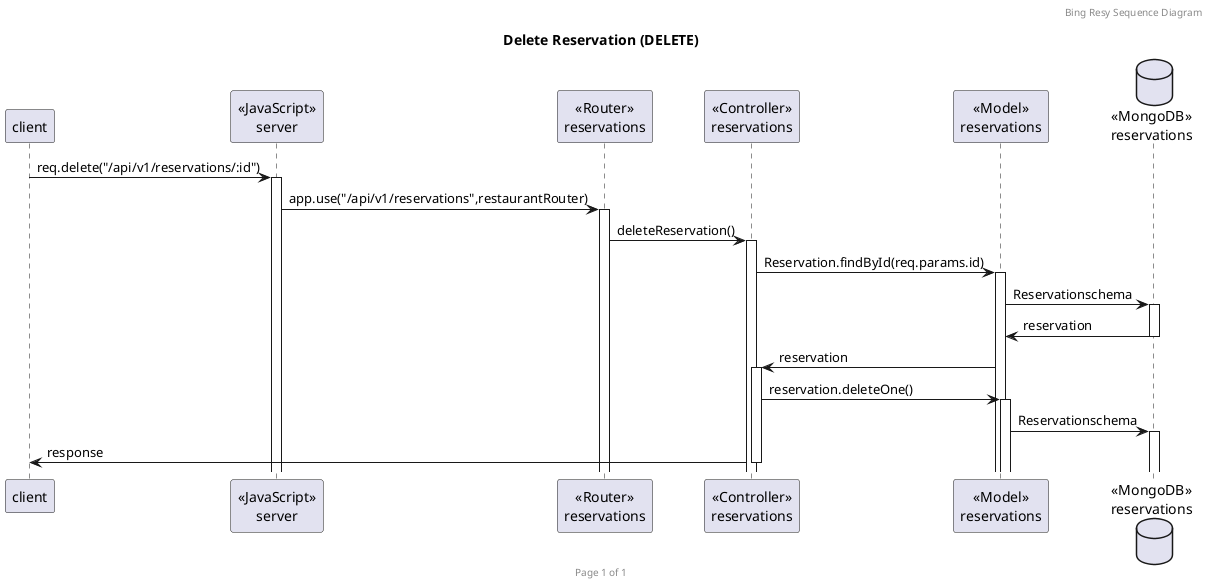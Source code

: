 @startuml

header Bing Resy Sequence Diagram
footer Page %page% of %lastpage%
title "Delete Reservation (DELETE)"

participant "client" as client
participant "<<JavaScript>>\nserver" as server
participant "<<Router>>\nreservations" as reservationsRouter
participant "<<Controller>>\nreservations" as reservationsController
participant "<<Model>>\nreservations" as reservationsModel
database "<<MongoDB>>\nreservations" as reservationsDatabase

client -> server ++: req.delete("/api/v1/reservations/:id")
server -> reservationsRouter ++: app.use("/api/v1/reservations",restaurantRouter)
reservationsRouter -> reservationsController ++: deleteReservation()
reservationsController -> reservationsModel ++: Reservation.findById(req.params.id)
reservationsModel -> reservationsDatabase ++:Reservationschema
reservationsDatabase -> reservationsModel --:reservation
reservationsModel -> reservationsController ++: reservation
reservationsController -> reservationsModel ++: reservation.deleteOne()
reservationsModel -> reservationsDatabase ++: Reservationschema
reservationsController -> client --:response

@enduml